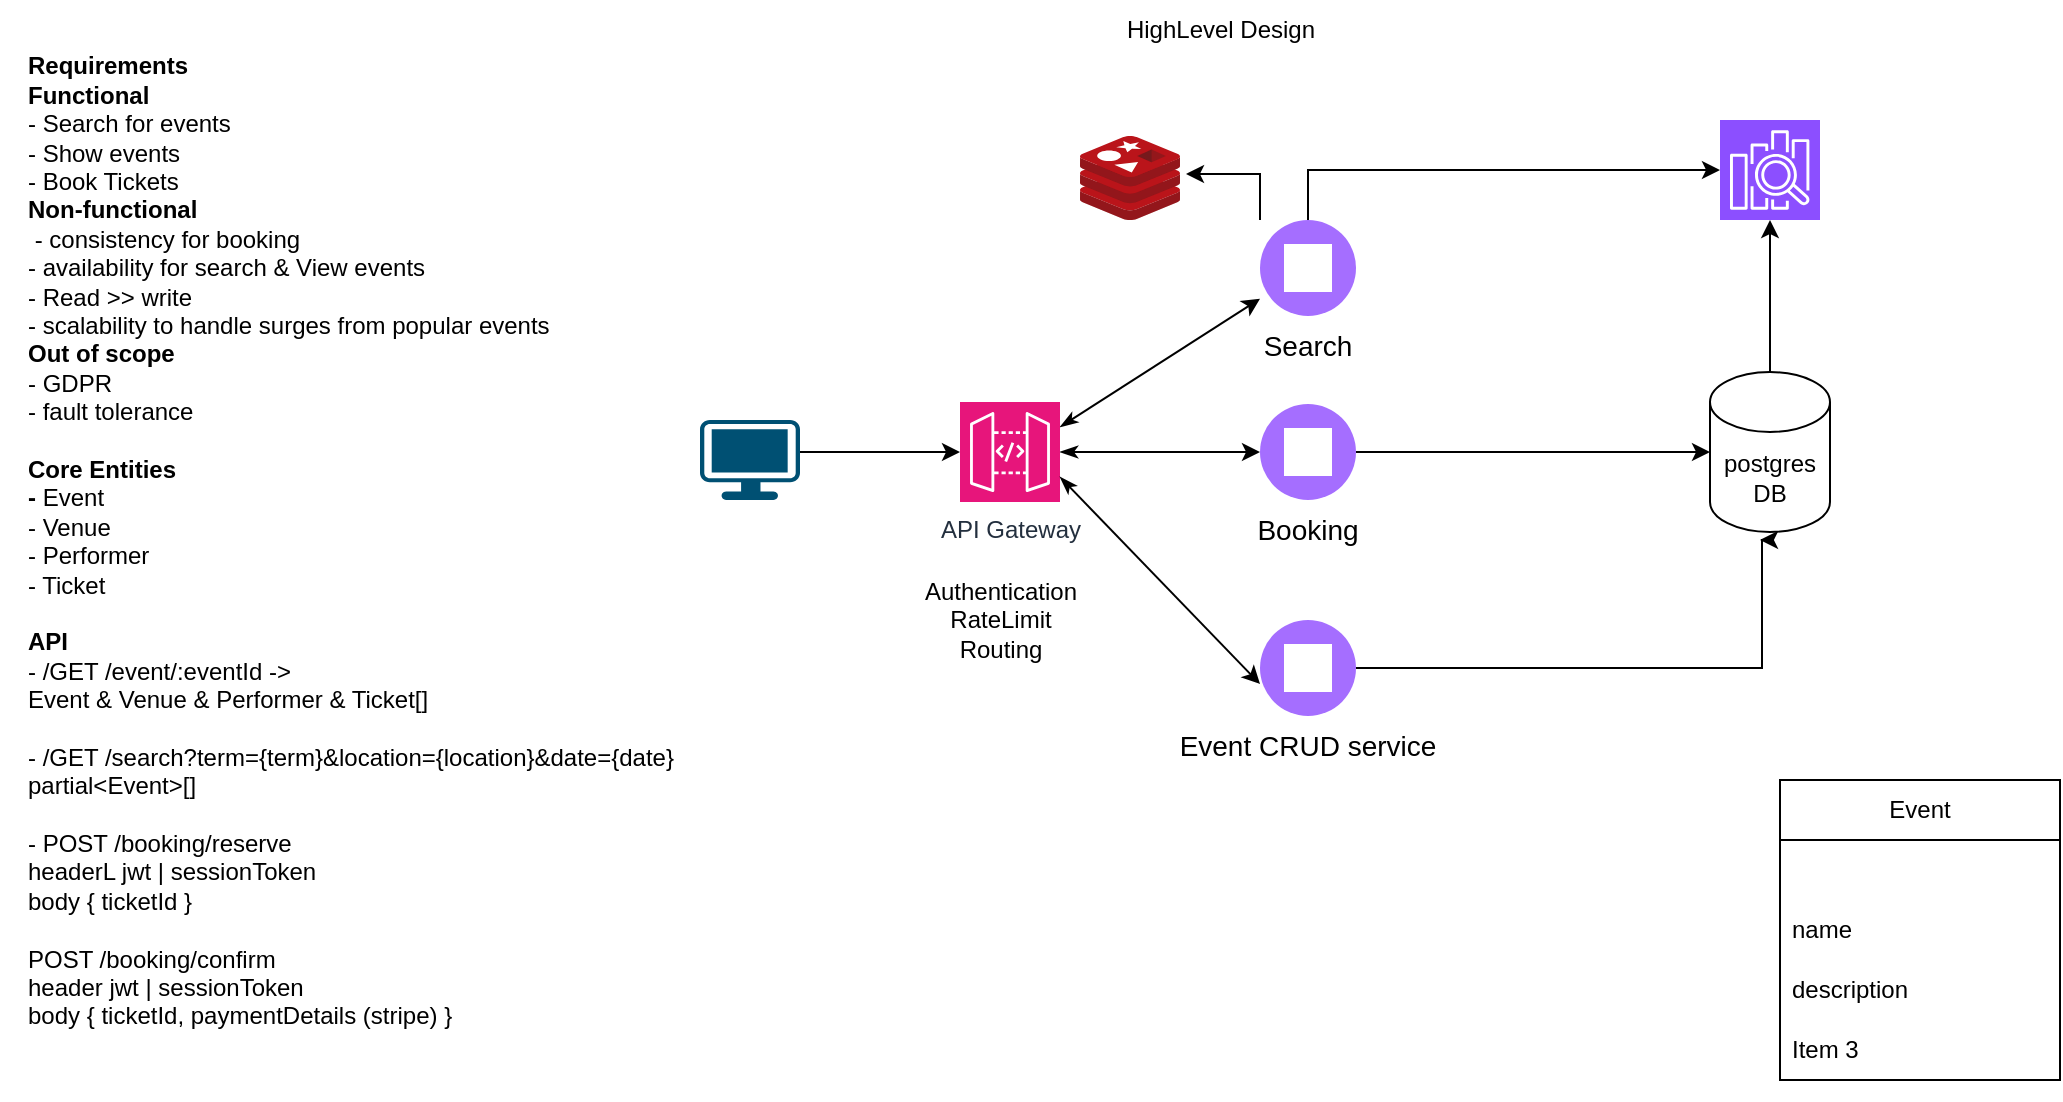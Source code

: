 <mxfile version="25.0.3">
  <diagram name="Page-1" id="rznSuXB1wHHOvqeHv0t4">
    <mxGraphModel dx="1078" dy="667" grid="1" gridSize="10" guides="1" tooltips="1" connect="1" arrows="1" fold="1" page="1" pageScale="1" pageWidth="850" pageHeight="1100" math="0" shadow="0">
      <root>
        <mxCell id="0" />
        <mxCell id="1" parent="0" />
        <mxCell id="OEbh8IiqhW5LueFlaGDv-1" value="&lt;div style=&quot;text-align: left;&quot;&gt;&lt;b style=&quot;background-color: initial;&quot;&gt;Requirements&lt;/b&gt;&lt;/div&gt;&lt;div style=&quot;text-align: left;&quot;&gt;&lt;b&gt;Functional&lt;/b&gt;&lt;/div&gt;&lt;div style=&quot;text-align: left;&quot;&gt;- Search for events&lt;/div&gt;&lt;div style=&quot;text-align: left;&quot;&gt;- Show events&lt;/div&gt;&lt;div style=&quot;text-align: left;&quot;&gt;- Book Tickets&lt;/div&gt;&lt;div style=&quot;text-align: left;&quot;&gt;&lt;b&gt;Non-functional&lt;/b&gt;&lt;/div&gt;&lt;div style=&quot;text-align: left;&quot;&gt;&amp;nbsp;- consistency for booking&lt;/div&gt;&lt;div style=&quot;text-align: left;&quot;&gt;- availability for search &amp;amp; View events&lt;/div&gt;&lt;div style=&quot;text-align: left;&quot;&gt;- Read &amp;gt;&amp;gt; write&lt;/div&gt;&lt;div style=&quot;text-align: left;&quot;&gt;- scalability to handle surges from popular events&lt;/div&gt;&lt;div style=&quot;text-align: left;&quot;&gt;&lt;b&gt;Out of scope&lt;/b&gt;&lt;/div&gt;&lt;div style=&quot;text-align: left;&quot;&gt;- GDPR&lt;/div&gt;&lt;div style=&quot;text-align: left;&quot;&gt;- fault tolerance&lt;/div&gt;&lt;div style=&quot;text-align: left;&quot;&gt;&lt;br&gt;&lt;/div&gt;&lt;div style=&quot;text-align: left;&quot;&gt;&lt;b&gt;Core Entities&lt;/b&gt;&lt;/div&gt;&lt;div style=&quot;text-align: left;&quot;&gt;&lt;b&gt;-&amp;nbsp;&lt;/b&gt;&lt;span style=&quot;background-color: initial;&quot;&gt;Event&lt;/span&gt;&lt;b style=&quot;background-color: initial;&quot;&gt;&amp;nbsp;&lt;/b&gt;&lt;/div&gt;&lt;div style=&quot;text-align: left;&quot;&gt;- Venue&lt;/div&gt;&lt;div style=&quot;text-align: left;&quot;&gt;- Performer&lt;/div&gt;&lt;div style=&quot;text-align: left;&quot;&gt;- Ticket&lt;/div&gt;&lt;div style=&quot;text-align: left;&quot;&gt;&lt;br&gt;&lt;/div&gt;&lt;div style=&quot;text-align: left;&quot;&gt;&lt;b&gt;API&lt;/b&gt;&lt;/div&gt;&lt;div style=&quot;text-align: left;&quot;&gt;&lt;span style=&quot;background-color: initial;&quot;&gt;- /GET /event/:eventId -&amp;gt;&amp;nbsp;&lt;/span&gt;&lt;/div&gt;&lt;div style=&quot;text-align: left;&quot;&gt;&lt;span style=&quot;background-color: initial;&quot;&gt;Event &amp;amp; Venue &amp;amp; Performer &amp;amp; Ticket[]&amp;nbsp;&lt;/span&gt;&lt;/div&gt;&lt;div style=&quot;text-align: left;&quot;&gt;&lt;span style=&quot;background-color: initial;&quot;&gt;&lt;br&gt;&lt;/span&gt;&lt;/div&gt;&lt;div style=&quot;text-align: left;&quot;&gt;&lt;span style=&quot;background-color: initial;&quot;&gt;- /GET /search?term={term}&amp;amp;location={location}&amp;amp;date={date}&lt;/span&gt;&lt;/div&gt;&lt;div style=&quot;text-align: left;&quot;&gt;&lt;span style=&quot;background-color: initial;&quot;&gt;partial&amp;lt;Event&amp;gt;[]&lt;/span&gt;&lt;/div&gt;&lt;div style=&quot;text-align: left;&quot;&gt;&lt;span style=&quot;background-color: initial;&quot;&gt;&lt;br&gt;&lt;/span&gt;&lt;/div&gt;&lt;div style=&quot;text-align: left;&quot;&gt;&lt;span style=&quot;background-color: initial;&quot;&gt;- POST /booking/reserve&lt;/span&gt;&lt;/div&gt;&lt;div style=&quot;text-align: left;&quot;&gt;&lt;span style=&quot;background-color: initial;&quot;&gt;headerL jwt | sessionToken&lt;/span&gt;&lt;/div&gt;&lt;div style=&quot;text-align: left;&quot;&gt;&lt;span style=&quot;background-color: initial;&quot;&gt;body { ticketId }&lt;/span&gt;&lt;/div&gt;&lt;div style=&quot;text-align: left;&quot;&gt;&lt;span style=&quot;background-color: initial;&quot;&gt;&lt;br&gt;&lt;/span&gt;&lt;/div&gt;&lt;div style=&quot;text-align: left;&quot;&gt;&lt;span style=&quot;background-color: initial;&quot;&gt;POST /booking/confirm&lt;/span&gt;&lt;/div&gt;&lt;div style=&quot;text-align: left;&quot;&gt;&lt;div&gt;&lt;span style=&quot;background-color: initial;&quot;&gt;header jwt | sessionToken&lt;/span&gt;&lt;/div&gt;&lt;div&gt;body { ticketId, paymentDetails (stripe) }&lt;/div&gt;&lt;/div&gt;&lt;div style=&quot;text-align: left;&quot;&gt;&lt;span style=&quot;background-color: initial;&quot;&gt;&lt;br&gt;&lt;/span&gt;&lt;/div&gt;&lt;div&gt;&lt;br&gt;&lt;/div&gt;" style="text;html=1;align=center;verticalAlign=middle;resizable=0;points=[];autosize=1;strokeColor=none;fillColor=none;" vertex="1" parent="1">
          <mxGeometry x="40" y="40" width="350" height="530" as="geometry" />
        </mxCell>
        <mxCell id="OEbh8IiqhW5LueFlaGDv-2" value="HighLevel Design" style="text;html=1;align=center;verticalAlign=middle;resizable=0;points=[];autosize=1;strokeColor=none;fillColor=none;" vertex="1" parent="1">
          <mxGeometry x="590" y="20" width="120" height="30" as="geometry" />
        </mxCell>
        <mxCell id="OEbh8IiqhW5LueFlaGDv-4" style="edgeStyle=orthogonalEdgeStyle;rounded=0;orthogonalLoop=1;jettySize=auto;html=1;exitX=1;exitY=0.5;exitDx=0;exitDy=0;exitPerimeter=0;entryX=0;entryY=0.5;entryDx=0;entryDy=0;startArrow=classicThin;startFill=1;" edge="1" parent="1" source="OEbh8IiqhW5LueFlaGDv-3" target="OEbh8IiqhW5LueFlaGDv-5">
          <mxGeometry relative="1" as="geometry">
            <mxPoint x="630" y="245" as="targetPoint" />
          </mxGeometry>
        </mxCell>
        <mxCell id="OEbh8IiqhW5LueFlaGDv-21" style="rounded=0;orthogonalLoop=1;jettySize=auto;html=1;exitX=1;exitY=0.25;exitDx=0;exitDy=0;exitPerimeter=0;startArrow=classicThin;startFill=1;" edge="1" parent="1" source="OEbh8IiqhW5LueFlaGDv-3" target="OEbh8IiqhW5LueFlaGDv-8">
          <mxGeometry relative="1" as="geometry" />
        </mxCell>
        <mxCell id="OEbh8IiqhW5LueFlaGDv-3" value="API Gateway" style="sketch=0;points=[[0,0,0],[0.25,0,0],[0.5,0,0],[0.75,0,0],[1,0,0],[0,1,0],[0.25,1,0],[0.5,1,0],[0.75,1,0],[1,1,0],[0,0.25,0],[0,0.5,0],[0,0.75,0],[1,0.25,0],[1,0.5,0],[1,0.75,0]];outlineConnect=0;fontColor=#232F3E;fillColor=#E7157B;strokeColor=#ffffff;dashed=0;verticalLabelPosition=bottom;verticalAlign=top;align=center;html=1;fontSize=12;fontStyle=0;aspect=fixed;shape=mxgraph.aws4.resourceIcon;resIcon=mxgraph.aws4.api_gateway;" vertex="1" parent="1">
          <mxGeometry x="520" y="221" width="50" height="50" as="geometry" />
        </mxCell>
        <mxCell id="OEbh8IiqhW5LueFlaGDv-5" value="Booking" style="shape=ellipse;fillColor=#A56EFF;aspect=fixed;resizable=0;labelPosition=center;verticalLabelPosition=bottom;align=center;verticalAlign=top;strokeColor=none;fontSize=14;" vertex="1" parent="1">
          <mxGeometry x="670" y="222" width="48" height="48" as="geometry" />
        </mxCell>
        <mxCell id="OEbh8IiqhW5LueFlaGDv-6" value="" style="fillColor=#ffffff;strokeColor=none;dashed=0;outlineConnect=0;html=1;labelPosition=center;verticalLabelPosition=bottom;verticalAlign=top;part=1;movable=0;resizable=0;rotatable=0;shape=mxgraph.ibm_cloud.microservices--1" vertex="1" parent="OEbh8IiqhW5LueFlaGDv-5">
          <mxGeometry width="24" height="24" relative="1" as="geometry">
            <mxPoint x="12" y="12" as="offset" />
          </mxGeometry>
        </mxCell>
        <mxCell id="OEbh8IiqhW5LueFlaGDv-28" style="edgeStyle=orthogonalEdgeStyle;rounded=0;orthogonalLoop=1;jettySize=auto;html=1;exitX=0.5;exitY=0;exitDx=0;exitDy=0;" edge="1" parent="1" source="OEbh8IiqhW5LueFlaGDv-8" target="OEbh8IiqhW5LueFlaGDv-27">
          <mxGeometry relative="1" as="geometry" />
        </mxCell>
        <mxCell id="OEbh8IiqhW5LueFlaGDv-8" value="Search" style="shape=ellipse;fillColor=#A56EFF;aspect=fixed;resizable=0;labelPosition=center;verticalLabelPosition=bottom;align=center;verticalAlign=top;strokeColor=none;fontSize=14;" vertex="1" parent="1">
          <mxGeometry x="670" y="130" width="48" height="48" as="geometry" />
        </mxCell>
        <mxCell id="OEbh8IiqhW5LueFlaGDv-9" value="" style="fillColor=#ffffff;strokeColor=none;dashed=0;outlineConnect=0;html=1;labelPosition=center;verticalLabelPosition=bottom;verticalAlign=top;part=1;movable=0;resizable=0;rotatable=0;shape=mxgraph.ibm_cloud.microservices--1" vertex="1" parent="OEbh8IiqhW5LueFlaGDv-8">
          <mxGeometry width="24" height="24" relative="1" as="geometry">
            <mxPoint x="12" y="12" as="offset" />
          </mxGeometry>
        </mxCell>
        <mxCell id="OEbh8IiqhW5LueFlaGDv-26" style="edgeStyle=orthogonalEdgeStyle;rounded=0;orthogonalLoop=1;jettySize=auto;html=1;exitX=1;exitY=0.5;exitDx=0;exitDy=0;" edge="1" parent="1" source="OEbh8IiqhW5LueFlaGDv-19">
          <mxGeometry relative="1" as="geometry">
            <mxPoint x="920" y="290" as="targetPoint" />
            <Array as="points">
              <mxPoint x="921" y="354" />
            </Array>
          </mxGeometry>
        </mxCell>
        <mxCell id="OEbh8IiqhW5LueFlaGDv-19" value="Event CRUD service" style="shape=ellipse;fillColor=#A56EFF;aspect=fixed;resizable=0;labelPosition=center;verticalLabelPosition=bottom;align=center;verticalAlign=top;strokeColor=none;fontSize=14;" vertex="1" parent="1">
          <mxGeometry x="670" y="330" width="48" height="48" as="geometry" />
        </mxCell>
        <mxCell id="OEbh8IiqhW5LueFlaGDv-20" value="" style="fillColor=#ffffff;strokeColor=none;dashed=0;outlineConnect=0;html=1;labelPosition=center;verticalLabelPosition=bottom;verticalAlign=top;part=1;movable=0;resizable=0;rotatable=0;shape=mxgraph.ibm_cloud.microservices--1" vertex="1" parent="OEbh8IiqhW5LueFlaGDv-19">
          <mxGeometry width="24" height="24" relative="1" as="geometry">
            <mxPoint x="12" y="12" as="offset" />
          </mxGeometry>
        </mxCell>
        <mxCell id="OEbh8IiqhW5LueFlaGDv-22" style="rounded=0;orthogonalLoop=1;jettySize=auto;html=1;exitX=1;exitY=0.75;exitDx=0;exitDy=0;exitPerimeter=0;entryX=0;entryY=0.667;entryDx=0;entryDy=0;entryPerimeter=0;startArrow=classicThin;startFill=1;" edge="1" parent="1" source="OEbh8IiqhW5LueFlaGDv-3" target="OEbh8IiqhW5LueFlaGDv-19">
          <mxGeometry relative="1" as="geometry" />
        </mxCell>
        <mxCell id="OEbh8IiqhW5LueFlaGDv-29" style="edgeStyle=orthogonalEdgeStyle;rounded=0;orthogonalLoop=1;jettySize=auto;html=1;exitX=0.5;exitY=0;exitDx=0;exitDy=0;exitPerimeter=0;entryX=0.5;entryY=1;entryDx=0;entryDy=0;entryPerimeter=0;" edge="1" parent="1" source="OEbh8IiqhW5LueFlaGDv-23" target="OEbh8IiqhW5LueFlaGDv-27">
          <mxGeometry relative="1" as="geometry">
            <mxPoint x="930" y="150" as="targetPoint" />
          </mxGeometry>
        </mxCell>
        <mxCell id="OEbh8IiqhW5LueFlaGDv-23" value="postgres DB" style="shape=cylinder3;whiteSpace=wrap;html=1;boundedLbl=1;backgroundOutline=1;size=15;" vertex="1" parent="1">
          <mxGeometry x="895" y="206" width="60" height="80" as="geometry" />
        </mxCell>
        <mxCell id="OEbh8IiqhW5LueFlaGDv-25" style="edgeStyle=orthogonalEdgeStyle;rounded=0;orthogonalLoop=1;jettySize=auto;html=1;exitX=1;exitY=0.5;exitDx=0;exitDy=0;entryX=0;entryY=0.5;entryDx=0;entryDy=0;entryPerimeter=0;" edge="1" parent="1" source="OEbh8IiqhW5LueFlaGDv-5" target="OEbh8IiqhW5LueFlaGDv-23">
          <mxGeometry relative="1" as="geometry" />
        </mxCell>
        <mxCell id="OEbh8IiqhW5LueFlaGDv-27" value="" style="sketch=0;points=[[0,0,0],[0.25,0,0],[0.5,0,0],[0.75,0,0],[1,0,0],[0,1,0],[0.25,1,0],[0.5,1,0],[0.75,1,0],[1,1,0],[0,0.25,0],[0,0.5,0],[0,0.75,0],[1,0.25,0],[1,0.5,0],[1,0.75,0]];outlineConnect=0;fontColor=#232F3E;fillColor=#8C4FFF;strokeColor=#ffffff;dashed=0;verticalLabelPosition=bottom;verticalAlign=top;align=center;html=1;fontSize=12;fontStyle=0;aspect=fixed;shape=mxgraph.aws4.resourceIcon;resIcon=mxgraph.aws4.elasticsearch_service;" vertex="1" parent="1">
          <mxGeometry x="900" y="80" width="50" height="50" as="geometry" />
        </mxCell>
        <mxCell id="OEbh8IiqhW5LueFlaGDv-30" value="" style="image;sketch=0;aspect=fixed;html=1;points=[];align=center;fontSize=12;image=img/lib/mscae/Cache_Redis_Product.svg;" vertex="1" parent="1">
          <mxGeometry x="580" y="88" width="50" height="42" as="geometry" />
        </mxCell>
        <mxCell id="OEbh8IiqhW5LueFlaGDv-31" style="edgeStyle=orthogonalEdgeStyle;rounded=0;orthogonalLoop=1;jettySize=auto;html=1;exitX=0;exitY=0;exitDx=0;exitDy=0;entryX=1.06;entryY=0.452;entryDx=0;entryDy=0;entryPerimeter=0;" edge="1" parent="1" source="OEbh8IiqhW5LueFlaGDv-8" target="OEbh8IiqhW5LueFlaGDv-30">
          <mxGeometry relative="1" as="geometry" />
        </mxCell>
        <mxCell id="OEbh8IiqhW5LueFlaGDv-33" value="" style="points=[[0.03,0.03,0],[0.5,0,0],[0.97,0.03,0],[1,0.4,0],[0.97,0.745,0],[0.5,1,0],[0.03,0.745,0],[0,0.4,0]];verticalLabelPosition=bottom;sketch=0;html=1;verticalAlign=top;aspect=fixed;align=center;pointerEvents=1;shape=mxgraph.cisco19.workstation;fillColor=#005073;strokeColor=none;" vertex="1" parent="1">
          <mxGeometry x="390" y="230" width="50" height="40" as="geometry" />
        </mxCell>
        <mxCell id="OEbh8IiqhW5LueFlaGDv-34" style="edgeStyle=orthogonalEdgeStyle;rounded=0;orthogonalLoop=1;jettySize=auto;html=1;exitX=1;exitY=0.4;exitDx=0;exitDy=0;exitPerimeter=0;entryX=0;entryY=0.5;entryDx=0;entryDy=0;entryPerimeter=0;" edge="1" parent="1" source="OEbh8IiqhW5LueFlaGDv-33" target="OEbh8IiqhW5LueFlaGDv-3">
          <mxGeometry relative="1" as="geometry" />
        </mxCell>
        <mxCell id="OEbh8IiqhW5LueFlaGDv-35" value="Authentication&lt;div&gt;RateLimit&lt;/div&gt;&lt;div&gt;Routing&lt;/div&gt;" style="text;html=1;align=center;verticalAlign=middle;resizable=0;points=[];autosize=1;strokeColor=none;fillColor=none;" vertex="1" parent="1">
          <mxGeometry x="490" y="300" width="100" height="60" as="geometry" />
        </mxCell>
        <mxCell id="OEbh8IiqhW5LueFlaGDv-54" value="Event" style="swimlane;fontStyle=0;childLayout=stackLayout;horizontal=1;startSize=30;horizontalStack=0;resizeParent=1;resizeParentMax=0;resizeLast=0;collapsible=1;marginBottom=0;whiteSpace=wrap;html=1;" vertex="1" parent="1">
          <mxGeometry x="930" y="410" width="140" height="150" as="geometry" />
        </mxCell>
        <mxCell id="OEbh8IiqhW5LueFlaGDv-58" style="text;strokeColor=none;fillColor=none;align=left;verticalAlign=middle;spacingLeft=4;spacingRight=4;overflow=hidden;points=[[0,0.5],[1,0.5]];portConstraint=eastwest;rotatable=0;whiteSpace=wrap;html=1;" vertex="1" parent="OEbh8IiqhW5LueFlaGDv-54">
          <mxGeometry y="30" width="140" height="30" as="geometry" />
        </mxCell>
        <mxCell id="OEbh8IiqhW5LueFlaGDv-55" value="name" style="text;strokeColor=none;fillColor=none;align=left;verticalAlign=middle;spacingLeft=4;spacingRight=4;overflow=hidden;points=[[0,0.5],[1,0.5]];portConstraint=eastwest;rotatable=0;whiteSpace=wrap;html=1;" vertex="1" parent="OEbh8IiqhW5LueFlaGDv-54">
          <mxGeometry y="60" width="140" height="30" as="geometry" />
        </mxCell>
        <mxCell id="OEbh8IiqhW5LueFlaGDv-56" value="description" style="text;strokeColor=none;fillColor=none;align=left;verticalAlign=middle;spacingLeft=4;spacingRight=4;overflow=hidden;points=[[0,0.5],[1,0.5]];portConstraint=eastwest;rotatable=0;whiteSpace=wrap;html=1;" vertex="1" parent="OEbh8IiqhW5LueFlaGDv-54">
          <mxGeometry y="90" width="140" height="30" as="geometry" />
        </mxCell>
        <mxCell id="OEbh8IiqhW5LueFlaGDv-57" value="Item 3" style="text;strokeColor=none;fillColor=none;align=left;verticalAlign=middle;spacingLeft=4;spacingRight=4;overflow=hidden;points=[[0,0.5],[1,0.5]];portConstraint=eastwest;rotatable=0;whiteSpace=wrap;html=1;" vertex="1" parent="OEbh8IiqhW5LueFlaGDv-54">
          <mxGeometry y="120" width="140" height="30" as="geometry" />
        </mxCell>
      </root>
    </mxGraphModel>
  </diagram>
</mxfile>
